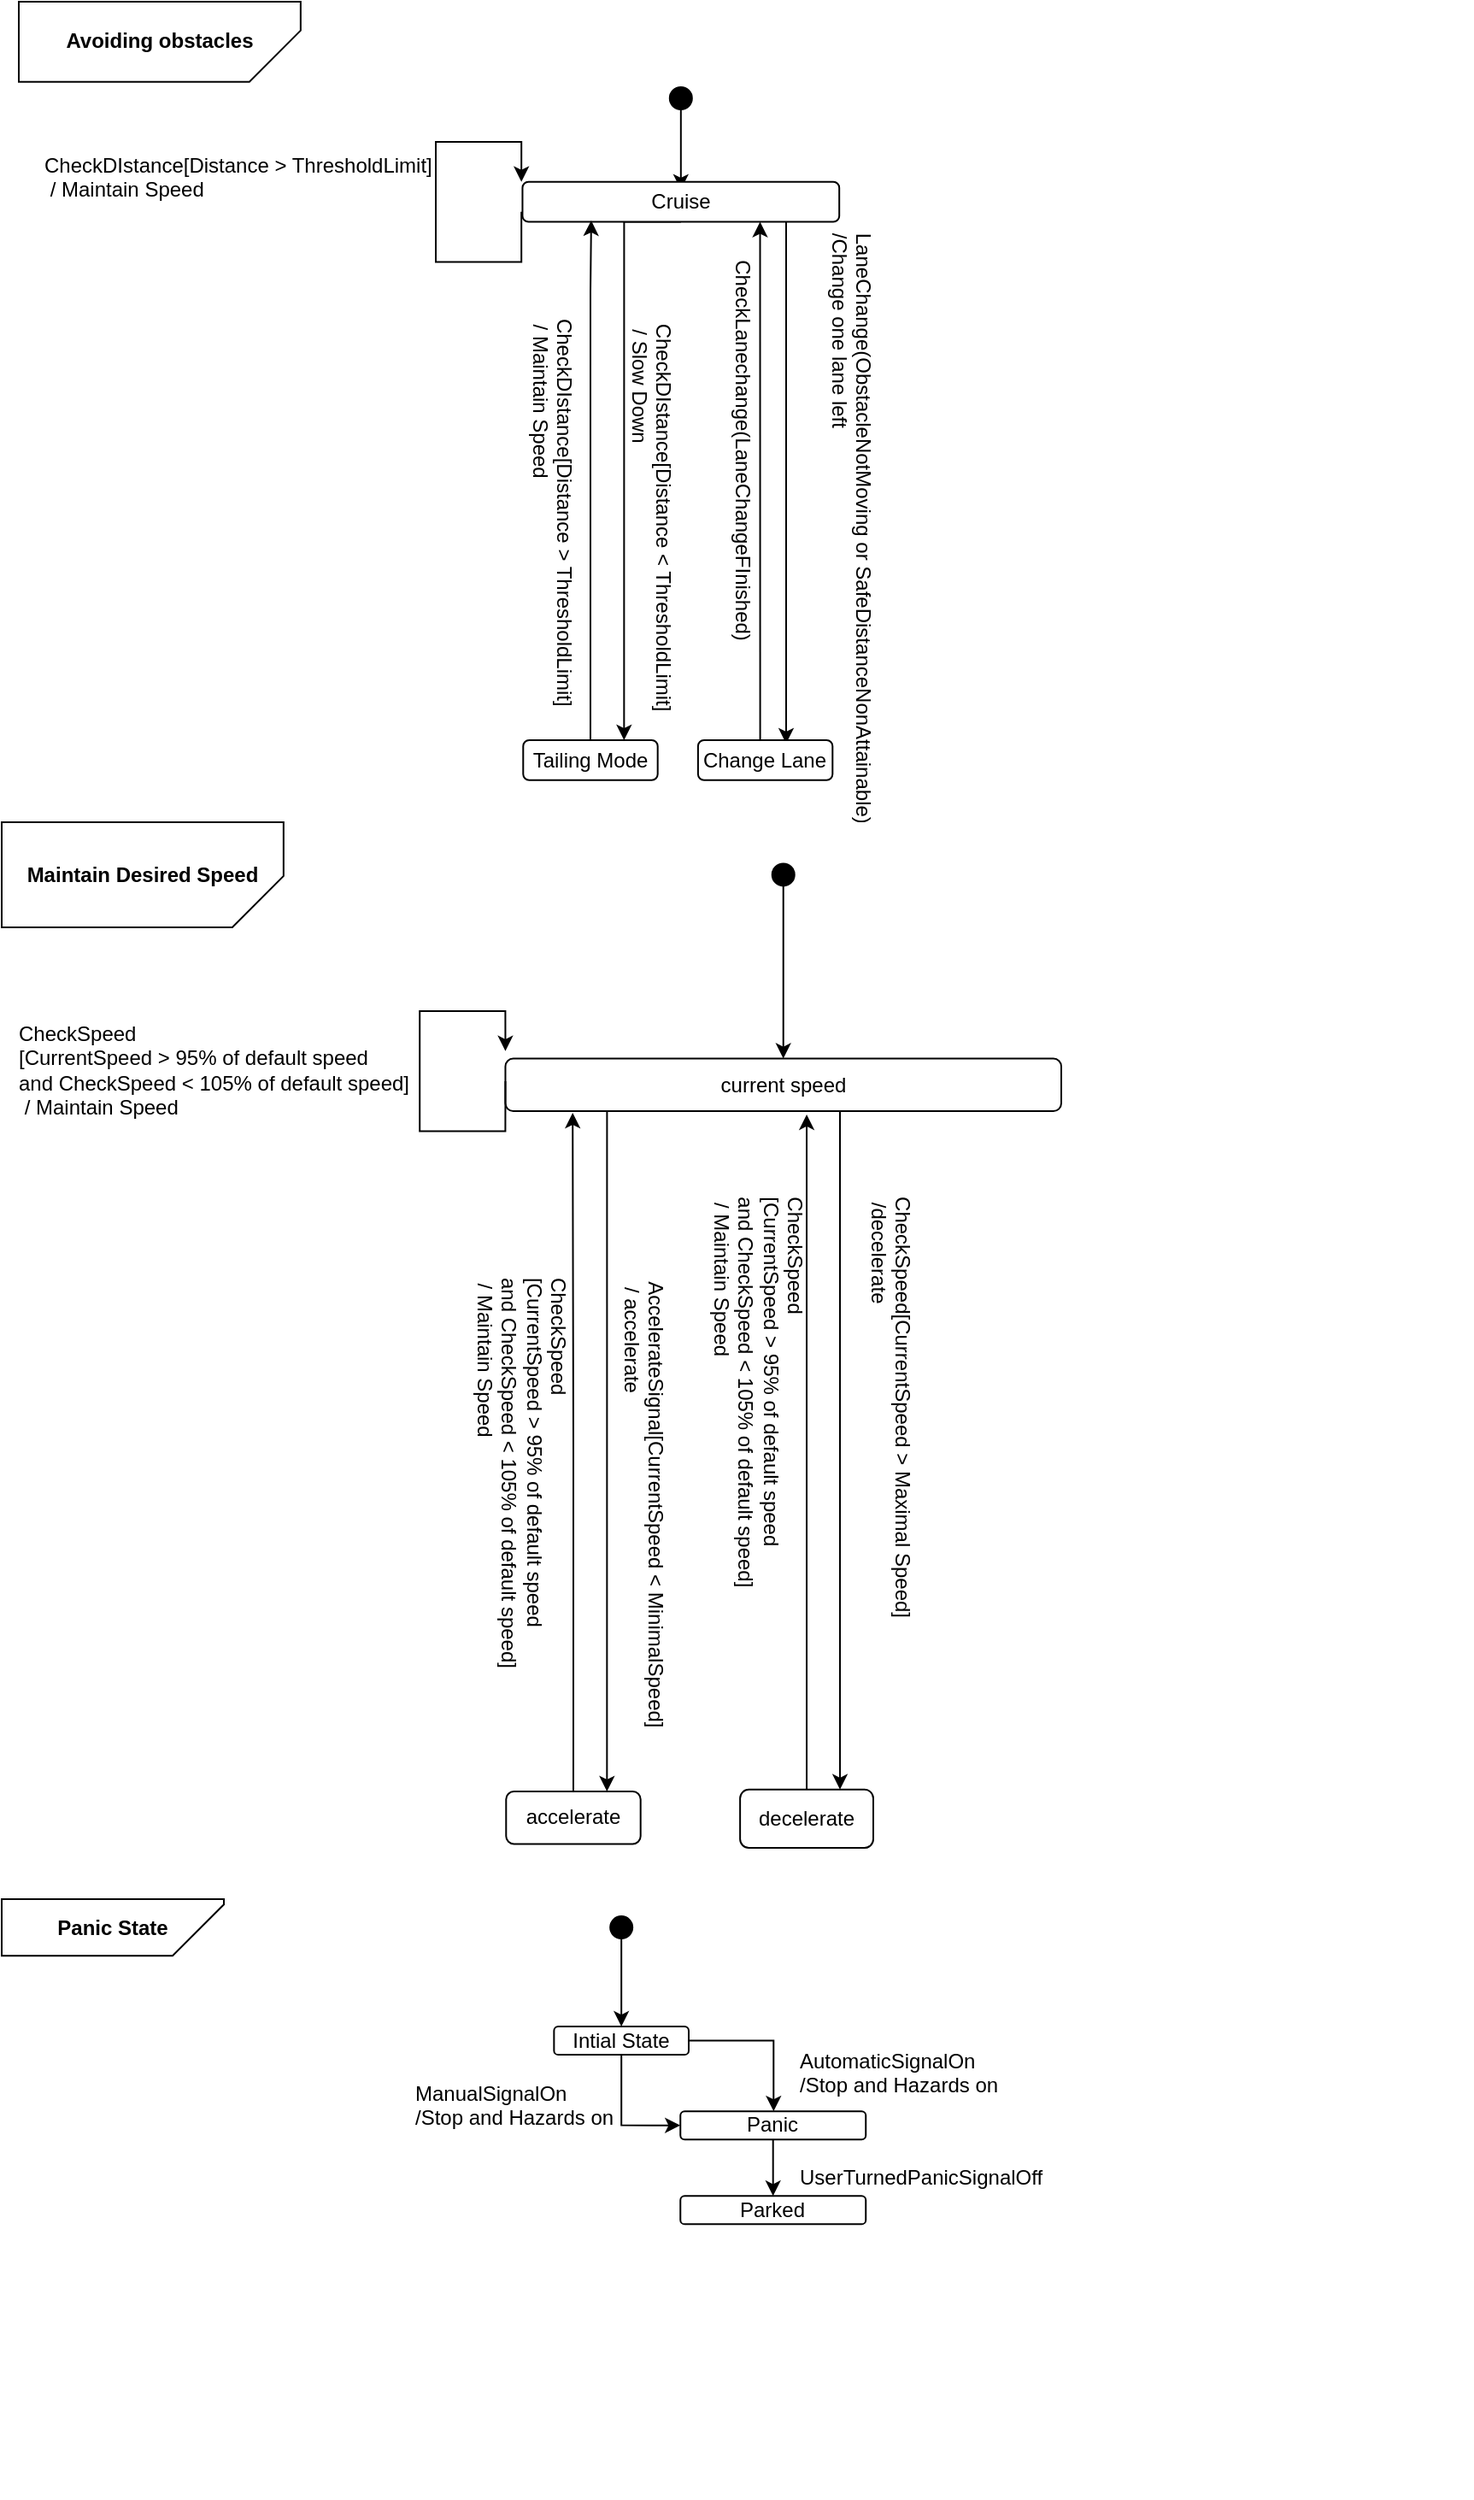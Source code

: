 <mxfile version="12.6.5" type="device"><diagram id="y0PFv6teLc5nAvoXfbdt" name="Page-1"><mxGraphModel dx="1662" dy="-278" grid="1" gridSize="10" guides="1" tooltips="1" connect="1" arrows="1" fold="1" page="1" pageScale="1" pageWidth="850" pageHeight="1100" math="0" shadow="0"><root><mxCell id="0"/><mxCell id="1" parent="0"/><mxCell id="5ygAomNdFOFlqdYzh7mi-1" value="" style="group;fillColor=#FFFFFF;" parent="1" vertex="1" connectable="0"><mxGeometry x="90" y="1120" width="850" height="480" as="geometry"/></mxCell><mxCell id="5ygAomNdFOFlqdYzh7mi-2" value="&lt;b&gt;Avoiding obstacles&lt;/b&gt;" style="shape=card;whiteSpace=wrap;html=1;fillColor=#FFFFFF;rotation=0;flipH=1;flipV=1;align=center;" parent="5ygAomNdFOFlqdYzh7mi-1" vertex="1"><mxGeometry x="0.004" y="-0.005" width="164.925" height="46.829" as="geometry"/></mxCell><mxCell id="CaaASweqVnmhCwz1qeat-46" value="" style="edgeStyle=orthogonalEdgeStyle;rounded=0;orthogonalLoop=1;jettySize=auto;html=1;entryX=0.5;entryY=0.198;entryDx=0;entryDy=0;entryPerimeter=0;" edge="1" parent="5ygAomNdFOFlqdYzh7mi-1" source="5ygAomNdFOFlqdYzh7mi-3" target="5ygAomNdFOFlqdYzh7mi-4"><mxGeometry relative="1" as="geometry"><mxPoint x="387.411" y="143.005" as="targetPoint"/></mxGeometry></mxCell><mxCell id="5ygAomNdFOFlqdYzh7mi-3" value="" style="ellipse;whiteSpace=wrap;html=1;aspect=fixed;fillColor=#000000;" parent="5ygAomNdFOFlqdYzh7mi-1" vertex="1"><mxGeometry x="380.907" y="49.997" width="13.008" height="13.008" as="geometry"/></mxCell><mxCell id="CaaASweqVnmhCwz1qeat-59" style="edgeStyle=orthogonalEdgeStyle;rounded=0;orthogonalLoop=1;jettySize=auto;html=1;exitX=0.5;exitY=1;exitDx=0;exitDy=0;entryX=0.75;entryY=0;entryDx=0;entryDy=0;" edge="1" parent="5ygAomNdFOFlqdYzh7mi-1" source="5ygAomNdFOFlqdYzh7mi-4" target="5ygAomNdFOFlqdYzh7mi-7"><mxGeometry relative="1" as="geometry"><Array as="points"><mxPoint x="354" y="129"/></Array></mxGeometry></mxCell><mxCell id="CaaASweqVnmhCwz1qeat-63" style="edgeStyle=orthogonalEdgeStyle;rounded=0;orthogonalLoop=1;jettySize=auto;html=1;exitX=1;exitY=0.75;exitDx=0;exitDy=0;entryX=0.655;entryY=0.085;entryDx=0;entryDy=0;entryPerimeter=0;" edge="1" parent="5ygAomNdFOFlqdYzh7mi-1" source="5ygAomNdFOFlqdYzh7mi-4" target="5ygAomNdFOFlqdYzh7mi-12"><mxGeometry relative="1" as="geometry"><Array as="points"><mxPoint x="449" y="123"/></Array></mxGeometry></mxCell><mxCell id="5ygAomNdFOFlqdYzh7mi-4" value="Cruise" style="rounded=1;whiteSpace=wrap;html=1;" parent="5ygAomNdFOFlqdYzh7mi-1" vertex="1"><mxGeometry x="294.73" y="105.36" width="185.363" height="23.412" as="geometry"/></mxCell><mxCell id="5ygAomNdFOFlqdYzh7mi-5" style="edgeStyle=orthogonalEdgeStyle;rounded=0;orthogonalLoop=1;jettySize=auto;html=1;exitX=0;exitY=0.75;exitDx=0;exitDy=0;entryX=0;entryY=0;entryDx=0;entryDy=0;" parent="5ygAomNdFOFlqdYzh7mi-1" edge="1"><mxGeometry relative="1" as="geometry"><Array as="points"><mxPoint x="293.46" y="152.195"/><mxPoint x="243.983" y="152.195"/><mxPoint x="243.983" y="81.951"/><mxPoint x="293.46" y="81.951"/></Array><mxPoint x="294.095" y="122.927" as="sourcePoint"/><mxPoint x="294.095" y="105.366" as="targetPoint"/></mxGeometry></mxCell><mxCell id="5ygAomNdFOFlqdYzh7mi-6" value="CheckDIstance[Distance &amp;gt; ThresholdLimit]&lt;br&gt;&amp;nbsp;/ Maintain Speed" style="text;html=1;" parent="5ygAomNdFOFlqdYzh7mi-1" vertex="1"><mxGeometry x="12.69" y="81.95" width="227.31" height="46.82" as="geometry"/></mxCell><mxCell id="CaaASweqVnmhCwz1qeat-61" style="edgeStyle=orthogonalEdgeStyle;rounded=0;orthogonalLoop=1;jettySize=auto;html=1;exitX=0.5;exitY=0;exitDx=0;exitDy=0;entryX=0.217;entryY=0.967;entryDx=0;entryDy=0;entryPerimeter=0;" edge="1" parent="5ygAomNdFOFlqdYzh7mi-1" source="5ygAomNdFOFlqdYzh7mi-7" target="5ygAomNdFOFlqdYzh7mi-4"><mxGeometry relative="1" as="geometry"><Array as="points"><mxPoint x="335" y="170"/><mxPoint x="335" y="170"/></Array></mxGeometry></mxCell><mxCell id="5ygAomNdFOFlqdYzh7mi-7" value="Tailing Mode" style="rounded=1;whiteSpace=wrap;html=1;" parent="5ygAomNdFOFlqdYzh7mi-1" vertex="1"><mxGeometry x="295.139" y="432" width="78.704" height="23.412" as="geometry"/></mxCell><mxCell id="5ygAomNdFOFlqdYzh7mi-8" value="&lt;font style=&quot;font-size: 12px&quot;&gt;CheckDIstance[Distance &amp;lt; ThresholdLimit]&lt;br&gt;&amp;nbsp;/ Slow Down&lt;/font&gt;" style="text;html=1;rotation=90;" parent="5ygAomNdFOFlqdYzh7mi-1" vertex="1"><mxGeometry x="300.001" y="240.92" width="145.602" height="36" as="geometry"/></mxCell><mxCell id="5ygAomNdFOFlqdYzh7mi-9" value="&lt;font style=&quot;font-size: 12px&quot;&gt;CheckDIstance[Distance &amp;gt; ThresholdLimit]&lt;br&gt;&amp;nbsp;/ Maintain Speed&lt;/font&gt;" style="text;html=1;rotation=90;" parent="5ygAomNdFOFlqdYzh7mi-1" vertex="1"><mxGeometry x="239.995" y="240" width="149.537" height="36.924" as="geometry"/></mxCell><mxCell id="CaaASweqVnmhCwz1qeat-62" style="edgeStyle=orthogonalEdgeStyle;rounded=0;orthogonalLoop=1;jettySize=auto;html=1;exitX=0.5;exitY=0;exitDx=0;exitDy=0;entryX=0.75;entryY=1;entryDx=0;entryDy=0;" edge="1" parent="5ygAomNdFOFlqdYzh7mi-1" source="5ygAomNdFOFlqdYzh7mi-12" target="5ygAomNdFOFlqdYzh7mi-4"><mxGeometry relative="1" as="geometry"><Array as="points"><mxPoint x="434" y="432"/></Array></mxGeometry></mxCell><mxCell id="5ygAomNdFOFlqdYzh7mi-12" value="Change Lane" style="rounded=1;whiteSpace=wrap;html=1;" parent="5ygAomNdFOFlqdYzh7mi-1" vertex="1"><mxGeometry x="397.454" y="432" width="78.704" height="23.412" as="geometry"/></mxCell><mxCell id="5ygAomNdFOFlqdYzh7mi-13" value="CheckLanechange(LaneChangeFInished)&amp;nbsp;" style="text;html=1;rotation=90;" parent="5ygAomNdFOFlqdYzh7mi-1" vertex="1"><mxGeometry x="346.296" y="204" width="145.602" height="36" as="geometry"/></mxCell><mxCell id="5ygAomNdFOFlqdYzh7mi-14" value="LaneChange(ObstacleNotMoving or SafeDistanceNonAttainable)&lt;br&gt;/Change one lane left" style="text;html=1;rotation=90;" parent="5ygAomNdFOFlqdYzh7mi-1" vertex="1"><mxGeometry x="354.167" y="251.08" width="271.528" height="36.92" as="geometry"/></mxCell><mxCell id="5ygAomNdFOFlqdYzh7mi-18" value="" style="group;fillColor=#FFFFFF;" parent="1" vertex="1" connectable="0"><mxGeometry x="80" y="1600" width="850" height="646.193" as="geometry"/></mxCell><mxCell id="5ygAomNdFOFlqdYzh7mi-19" value="&lt;b&gt;Maintain Desired Speed&lt;/b&gt;" style="shape=card;whiteSpace=wrap;html=1;fillColor=#FFFFFF;rotation=0;flipH=1;flipV=1;align=center;" parent="5ygAomNdFOFlqdYzh7mi-18" vertex="1"><mxGeometry x="0.004" y="-0.006" width="164.925" height="61.463" as="geometry"/></mxCell><mxCell id="CaaASweqVnmhCwz1qeat-56" value="" style="edgeStyle=orthogonalEdgeStyle;rounded=0;orthogonalLoop=1;jettySize=auto;html=1;entryX=0.5;entryY=0;entryDx=0;entryDy=0;" edge="1" parent="5ygAomNdFOFlqdYzh7mi-18" source="5ygAomNdFOFlqdYzh7mi-21" target="5ygAomNdFOFlqdYzh7mi-22"><mxGeometry relative="1" as="geometry"><mxPoint x="457.361" y="117.23" as="targetPoint"/></mxGeometry></mxCell><mxCell id="5ygAomNdFOFlqdYzh7mi-21" value="" style="ellipse;whiteSpace=wrap;html=1;aspect=fixed;fillColor=#000000;" parent="5ygAomNdFOFlqdYzh7mi-18" vertex="1"><mxGeometry x="450.857" y="24.221" width="13.008" height="13.008" as="geometry"/></mxCell><mxCell id="CaaASweqVnmhCwz1qeat-52" style="edgeStyle=orthogonalEdgeStyle;rounded=0;orthogonalLoop=1;jettySize=auto;html=1;exitX=0.25;exitY=1;exitDx=0;exitDy=0;entryX=0.75;entryY=0;entryDx=0;entryDy=0;" edge="1" parent="5ygAomNdFOFlqdYzh7mi-18" source="5ygAomNdFOFlqdYzh7mi-22" target="5ygAomNdFOFlqdYzh7mi-23"><mxGeometry relative="1" as="geometry"><Array as="points"><mxPoint x="354" y="169"/></Array></mxGeometry></mxCell><mxCell id="CaaASweqVnmhCwz1qeat-54" style="edgeStyle=orthogonalEdgeStyle;rounded=0;orthogonalLoop=1;jettySize=auto;html=1;exitX=0.75;exitY=1;exitDx=0;exitDy=0;entryX=0.75;entryY=0;entryDx=0;entryDy=0;" edge="1" parent="5ygAomNdFOFlqdYzh7mi-18" source="5ygAomNdFOFlqdYzh7mi-22" target="5ygAomNdFOFlqdYzh7mi-28"><mxGeometry relative="1" as="geometry"><Array as="points"><mxPoint x="491" y="169"/></Array></mxGeometry></mxCell><mxCell id="5ygAomNdFOFlqdYzh7mi-22" value="current speed" style="rounded=1;whiteSpace=wrap;html=1;" parent="5ygAomNdFOFlqdYzh7mi-18" vertex="1"><mxGeometry x="294.73" y="138.29" width="325.27" height="30.73" as="geometry"/></mxCell><mxCell id="CaaASweqVnmhCwz1qeat-49" style="edgeStyle=orthogonalEdgeStyle;rounded=0;orthogonalLoop=1;jettySize=auto;html=1;exitX=0.5;exitY=0;exitDx=0;exitDy=0;entryX=0.121;entryY=1.032;entryDx=0;entryDy=0;entryPerimeter=0;" edge="1" parent="5ygAomNdFOFlqdYzh7mi-18" source="5ygAomNdFOFlqdYzh7mi-23" target="5ygAomNdFOFlqdYzh7mi-22"><mxGeometry relative="1" as="geometry"/></mxCell><mxCell id="5ygAomNdFOFlqdYzh7mi-23" value="accelerate" style="rounded=1;whiteSpace=wrap;html=1;" parent="5ygAomNdFOFlqdYzh7mi-18" vertex="1"><mxGeometry x="295.139" y="567" width="78.704" height="30.728" as="geometry"/></mxCell><mxCell id="5ygAomNdFOFlqdYzh7mi-24" value="&lt;font style=&quot;font-size: 12px&quot;&gt;AccelerateSignal[CurrentSpeed &amp;lt; MinimalSpeed]&lt;br&gt;&amp;nbsp;/ accelerate&lt;/font&gt;" style="text;html=1;rotation=90;" parent="5ygAomNdFOFlqdYzh7mi-18" vertex="1"><mxGeometry x="300.001" y="316.208" width="145.602" height="47.25" as="geometry"/></mxCell><mxCell id="5ygAomNdFOFlqdYzh7mi-25" value="CheckSpeed&lt;br&gt;[CurrentSpeed &amp;gt; 95% of default speed&lt;br&gt;and CheckSpeed &amp;lt; 105% of default speed]&lt;br&gt;&amp;nbsp;/ Maintain Speed" style="text;html=1;rotation=90;" parent="5ygAomNdFOFlqdYzh7mi-18" vertex="1"><mxGeometry x="239.995" y="315" width="149.537" height="48.463" as="geometry"/></mxCell><mxCell id="CaaASweqVnmhCwz1qeat-53" style="edgeStyle=orthogonalEdgeStyle;rounded=0;orthogonalLoop=1;jettySize=auto;html=1;exitX=0.5;exitY=0;exitDx=0;exitDy=0;entryX=0.542;entryY=1.064;entryDx=0;entryDy=0;entryPerimeter=0;" edge="1" parent="5ygAomNdFOFlqdYzh7mi-18" source="5ygAomNdFOFlqdYzh7mi-28" target="5ygAomNdFOFlqdYzh7mi-22"><mxGeometry relative="1" as="geometry"/></mxCell><mxCell id="5ygAomNdFOFlqdYzh7mi-28" value="&lt;span style=&quot;text-align: left ; white-space: nowrap&quot;&gt;decelerate&lt;/span&gt;" style="rounded=1;whiteSpace=wrap;html=1;" parent="5ygAomNdFOFlqdYzh7mi-18" vertex="1"><mxGeometry x="432.06" y="565.92" width="77.94" height="34.08" as="geometry"/></mxCell><mxCell id="5ygAomNdFOFlqdYzh7mi-29" value="CheckSpeed&lt;br&gt;[CurrentSpeed &amp;gt; 95% of default speed&lt;br&gt;and CheckSpeed &amp;lt; 105% of default speed]&lt;br&gt;&amp;nbsp;/ Maintain Speed" style="text;html=1;rotation=90;" parent="5ygAomNdFOFlqdYzh7mi-18" vertex="1"><mxGeometry x="380.906" y="266.674" width="145.602" height="47.25" as="geometry"/></mxCell><mxCell id="5ygAomNdFOFlqdYzh7mi-30" value="CheckSpeed[CurrentSpeed &amp;gt; Maximal Speed]&lt;br&gt;&amp;nbsp;/decelerate" style="text;html=1;rotation=90;" parent="5ygAomNdFOFlqdYzh7mi-18" vertex="1"><mxGeometry x="380.907" y="328.466" width="271.528" height="48.458" as="geometry"/></mxCell><mxCell id="5ygAomNdFOFlqdYzh7mi-33" style="edgeStyle=orthogonalEdgeStyle;rounded=0;orthogonalLoop=1;jettySize=auto;html=1;exitX=0;exitY=0.75;exitDx=0;exitDy=0;entryX=0;entryY=0;entryDx=0;entryDy=0;" parent="5ygAomNdFOFlqdYzh7mi-18" edge="1"><mxGeometry relative="1" as="geometry"><Array as="points"><mxPoint x="294.1" y="180.735"/><mxPoint x="244.623" y="180.735"/><mxPoint x="244.623" y="110.491"/><mxPoint x="294.1" y="110.491"/></Array><mxPoint x="294.735" y="151.467" as="sourcePoint"/><mxPoint x="294.735" y="133.906" as="targetPoint"/></mxGeometry></mxCell><mxCell id="5ygAomNdFOFlqdYzh7mi-34" value="CheckSpeed&lt;br&gt;[CurrentSpeed &amp;gt; 95% of default speed&lt;br&gt;and CheckSpeed &amp;lt; 105% of default speed]&lt;br&gt;&amp;nbsp;/ Maintain Speed" style="text;html=1;rotation=0;" parent="5ygAomNdFOFlqdYzh7mi-18" vertex="1"><mxGeometry x="8.0" y="110.0" width="227.31" height="46.82" as="geometry"/></mxCell><mxCell id="CaaASweqVnmhCwz1qeat-1" value="" style="group;fillColor=#FFFFFF;" vertex="1" connectable="0" parent="1"><mxGeometry x="80" y="2230" width="670" height="350" as="geometry"/></mxCell><mxCell id="CaaASweqVnmhCwz1qeat-2" value="&lt;b&gt;Panic State&lt;/b&gt;" style="shape=card;whiteSpace=wrap;html=1;fillColor=#FFFFFF;rotation=0;flipH=1;flipV=1;align=center;" vertex="1" parent="CaaASweqVnmhCwz1qeat-1"><mxGeometry x="0.003" y="-0.003" width="130" height="33.114" as="geometry"/></mxCell><mxCell id="CaaASweqVnmhCwz1qeat-31" value="" style="edgeStyle=orthogonalEdgeStyle;rounded=0;orthogonalLoop=1;jettySize=auto;html=1;entryX=0;entryY=0.5;entryDx=0;entryDy=0;" edge="1" parent="CaaASweqVnmhCwz1qeat-1" source="CaaASweqVnmhCwz1qeat-5" target="CaaASweqVnmhCwz1qeat-28"><mxGeometry relative="1" as="geometry"><mxPoint x="260.118" y="141.851" as="targetPoint"/></mxGeometry></mxCell><mxCell id="CaaASweqVnmhCwz1qeat-33" value="" style="edgeStyle=orthogonalEdgeStyle;rounded=0;orthogonalLoop=1;jettySize=auto;html=1;" edge="1" parent="CaaASweqVnmhCwz1qeat-1" source="CaaASweqVnmhCwz1qeat-5" target="CaaASweqVnmhCwz1qeat-28"><mxGeometry relative="1" as="geometry"><mxPoint x="465.059" y="82.783" as="targetPoint"/><Array as="points"><mxPoint x="451.659" y="82.93"/></Array></mxGeometry></mxCell><mxCell id="CaaASweqVnmhCwz1qeat-5" value="Intial State" style="rounded=1;whiteSpace=wrap;html=1;" vertex="1" parent="CaaASweqVnmhCwz1qeat-1"><mxGeometry x="323.176" y="74.505" width="78.824" height="16.557" as="geometry"/></mxCell><mxCell id="CaaASweqVnmhCwz1qeat-35" value="" style="edgeStyle=orthogonalEdgeStyle;rounded=0;orthogonalLoop=1;jettySize=auto;html=1;" edge="1" parent="CaaASweqVnmhCwz1qeat-1" source="CaaASweqVnmhCwz1qeat-28" target="CaaASweqVnmhCwz1qeat-34"><mxGeometry relative="1" as="geometry"/></mxCell><mxCell id="CaaASweqVnmhCwz1qeat-28" value="Panic" style="rounded=1;whiteSpace=wrap;html=1;" vertex="1" parent="CaaASweqVnmhCwz1qeat-1"><mxGeometry x="397.129" y="124.068" width="108.493" height="16.557" as="geometry"/></mxCell><mxCell id="CaaASweqVnmhCwz1qeat-34" value="Parked" style="rounded=1;whiteSpace=wrap;html=1;" vertex="1" parent="CaaASweqVnmhCwz1qeat-1"><mxGeometry x="397.129" y="173.632" width="108.493" height="16.557" as="geometry"/></mxCell><mxCell id="CaaASweqVnmhCwz1qeat-23" value="AutomaticSignalOn&lt;br&gt;/Stop and Hazards on" style="text;html=1;rotation=0;" vertex="1" parent="CaaASweqVnmhCwz1qeat-1"><mxGeometry x="465.056" y="80.678" width="179.174" height="19.317" as="geometry"/></mxCell><mxCell id="CaaASweqVnmhCwz1qeat-27" value="ManualSignalOn&lt;br&gt;/Stop and Hazards on" style="text;html=1;rotation=0;" vertex="1" parent="CaaASweqVnmhCwz1qeat-1"><mxGeometry x="240" y="100" width="94.59" height="35.25" as="geometry"/></mxCell><mxCell id="CaaASweqVnmhCwz1qeat-36" value="UserTurnedPanicSignalOff" style="text;html=1;rotation=0;" vertex="1" parent="CaaASweqVnmhCwz1qeat-1"><mxGeometry x="465.059" y="148.53" width="179.174" height="19.317" as="geometry"/></mxCell><mxCell id="CaaASweqVnmhCwz1qeat-44" value="" style="edgeStyle=orthogonalEdgeStyle;rounded=0;orthogonalLoop=1;jettySize=auto;html=1;entryX=0.5;entryY=0;entryDx=0;entryDy=0;" edge="1" parent="CaaASweqVnmhCwz1qeat-1" source="CaaASweqVnmhCwz1qeat-42" target="CaaASweqVnmhCwz1qeat-5"><mxGeometry relative="1" as="geometry"><mxPoint x="309.56" y="10" as="targetPoint"/></mxGeometry></mxCell><mxCell id="CaaASweqVnmhCwz1qeat-42" value="" style="ellipse;whiteSpace=wrap;html=1;aspect=fixed;fillColor=#000000;" vertex="1" parent="CaaASweqVnmhCwz1qeat-1"><mxGeometry x="356.087" y="10.051" width="13.008" height="13.008" as="geometry"/></mxCell></root></mxGraphModel></diagram></mxfile>